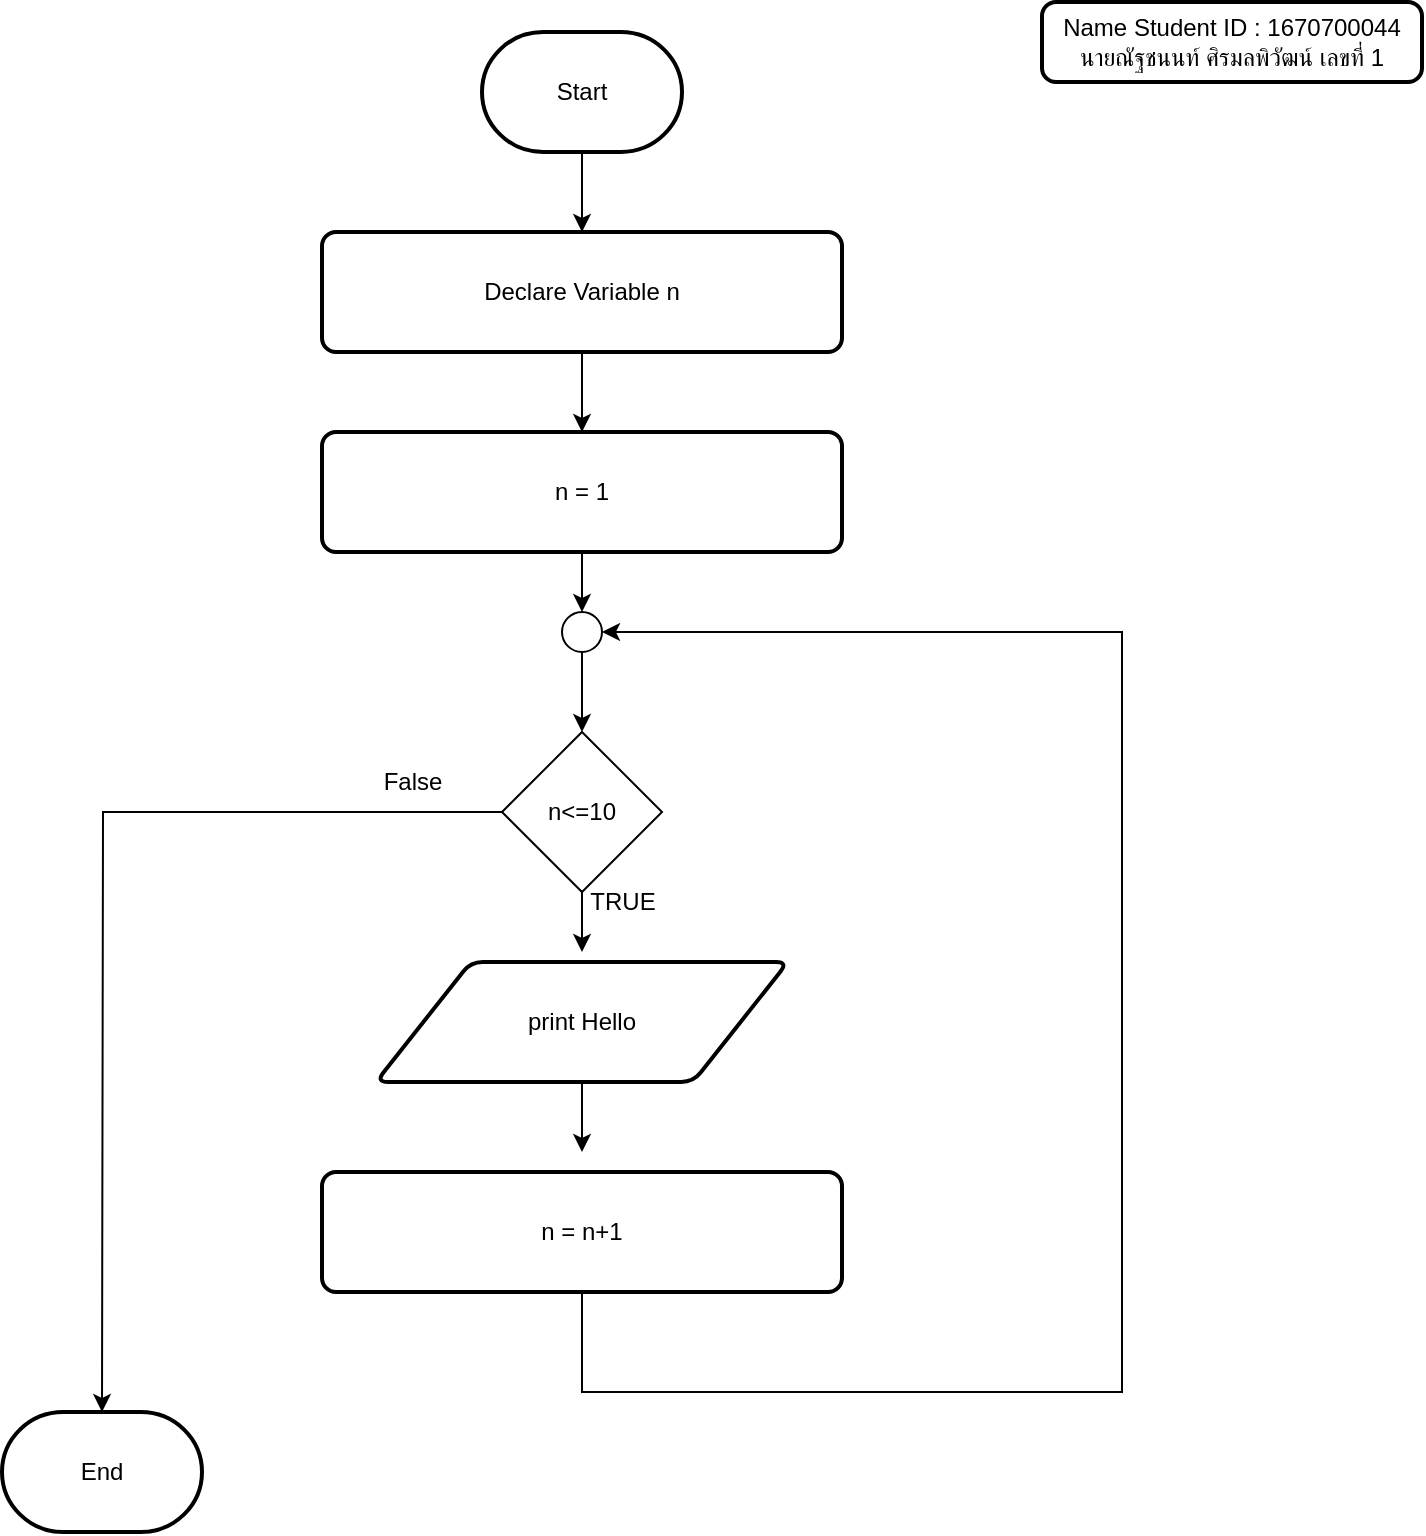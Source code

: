 <mxfile version="24.6.4" type="google" pages="5">
  <diagram id="C5RBs43oDa-KdzZeNtuy" name="Page-1">
    <mxGraphModel grid="1" page="1" gridSize="10" guides="1" tooltips="1" connect="1" arrows="1" fold="1" pageScale="1" pageWidth="827" pageHeight="1169" math="0" shadow="0">
      <root>
        <mxCell id="WIyWlLk6GJQsqaUBKTNV-0" />
        <mxCell id="WIyWlLk6GJQsqaUBKTNV-1" parent="WIyWlLk6GJQsqaUBKTNV-0" />
        <mxCell id="7JtiGhqDSroXcRVW-gMc-3" style="edgeStyle=orthogonalEdgeStyle;rounded=0;orthogonalLoop=1;jettySize=auto;html=1;" edge="1" parent="WIyWlLk6GJQsqaUBKTNV-1" source="7JtiGhqDSroXcRVW-gMc-0" target="7JtiGhqDSroXcRVW-gMc-2">
          <mxGeometry relative="1" as="geometry" />
        </mxCell>
        <mxCell id="7JtiGhqDSroXcRVW-gMc-0" value="Start" style="strokeWidth=2;html=1;shape=mxgraph.flowchart.terminator;whiteSpace=wrap;" vertex="1" parent="WIyWlLk6GJQsqaUBKTNV-1">
          <mxGeometry x="330" y="60" width="100" height="60" as="geometry" />
        </mxCell>
        <mxCell id="7JtiGhqDSroXcRVW-gMc-1" value="Name Student ID : 1670700044&lt;div&gt;นายณัฐชนนท์ ศิรมลพิวัฒน์ เลขที่ 1&lt;/div&gt;" style="rounded=1;whiteSpace=wrap;html=1;absoluteArcSize=1;arcSize=14;strokeWidth=2;" vertex="1" parent="WIyWlLk6GJQsqaUBKTNV-1">
          <mxGeometry x="610" y="45" width="190" height="40" as="geometry" />
        </mxCell>
        <mxCell id="7JtiGhqDSroXcRVW-gMc-4" style="edgeStyle=orthogonalEdgeStyle;rounded=0;orthogonalLoop=1;jettySize=auto;html=1;" edge="1" parent="WIyWlLk6GJQsqaUBKTNV-1" source="7JtiGhqDSroXcRVW-gMc-2">
          <mxGeometry relative="1" as="geometry">
            <mxPoint x="380" y="260" as="targetPoint" />
          </mxGeometry>
        </mxCell>
        <mxCell id="7JtiGhqDSroXcRVW-gMc-2" value="Declare Variable n" style="rounded=1;whiteSpace=wrap;html=1;absoluteArcSize=1;arcSize=14;strokeWidth=2;" vertex="1" parent="WIyWlLk6GJQsqaUBKTNV-1">
          <mxGeometry x="250" y="160" width="260" height="60" as="geometry" />
        </mxCell>
        <mxCell id="7JtiGhqDSroXcRVW-gMc-7" style="edgeStyle=orthogonalEdgeStyle;rounded=0;orthogonalLoop=1;jettySize=auto;html=1;" edge="1" parent="WIyWlLk6GJQsqaUBKTNV-1" source="7JtiGhqDSroXcRVW-gMc-5" target="7JtiGhqDSroXcRVW-gMc-6">
          <mxGeometry relative="1" as="geometry" />
        </mxCell>
        <mxCell id="7JtiGhqDSroXcRVW-gMc-5" value="n = 1" style="rounded=1;whiteSpace=wrap;html=1;absoluteArcSize=1;arcSize=14;strokeWidth=2;" vertex="1" parent="WIyWlLk6GJQsqaUBKTNV-1">
          <mxGeometry x="250" y="260" width="260" height="60" as="geometry" />
        </mxCell>
        <mxCell id="7JtiGhqDSroXcRVW-gMc-8" style="edgeStyle=orthogonalEdgeStyle;rounded=0;orthogonalLoop=1;jettySize=auto;html=1;" edge="1" parent="WIyWlLk6GJQsqaUBKTNV-1" source="7JtiGhqDSroXcRVW-gMc-6">
          <mxGeometry relative="1" as="geometry">
            <mxPoint x="380" y="410" as="targetPoint" />
          </mxGeometry>
        </mxCell>
        <mxCell id="7JtiGhqDSroXcRVW-gMc-6" value="" style="verticalLabelPosition=bottom;verticalAlign=top;html=1;shape=mxgraph.flowchart.on-page_reference;" vertex="1" parent="WIyWlLk6GJQsqaUBKTNV-1">
          <mxGeometry x="370" y="350" width="20" height="20" as="geometry" />
        </mxCell>
        <mxCell id="7JtiGhqDSroXcRVW-gMc-10" style="edgeStyle=orthogonalEdgeStyle;rounded=0;orthogonalLoop=1;jettySize=auto;html=1;" edge="1" parent="WIyWlLk6GJQsqaUBKTNV-1" source="7JtiGhqDSroXcRVW-gMc-9">
          <mxGeometry relative="1" as="geometry">
            <mxPoint x="380" y="520" as="targetPoint" />
          </mxGeometry>
        </mxCell>
        <mxCell id="7JtiGhqDSroXcRVW-gMc-15" style="edgeStyle=orthogonalEdgeStyle;rounded=0;orthogonalLoop=1;jettySize=auto;html=1;" edge="1" parent="WIyWlLk6GJQsqaUBKTNV-1" source="7JtiGhqDSroXcRVW-gMc-9">
          <mxGeometry relative="1" as="geometry">
            <mxPoint x="140" y="750" as="targetPoint" />
          </mxGeometry>
        </mxCell>
        <mxCell id="7JtiGhqDSroXcRVW-gMc-9" value="n&amp;lt;=10" style="rhombus;whiteSpace=wrap;html=1;" vertex="1" parent="WIyWlLk6GJQsqaUBKTNV-1">
          <mxGeometry x="340" y="410" width="80" height="80" as="geometry" />
        </mxCell>
        <mxCell id="7JtiGhqDSroXcRVW-gMc-12" style="edgeStyle=orthogonalEdgeStyle;rounded=0;orthogonalLoop=1;jettySize=auto;html=1;" edge="1" parent="WIyWlLk6GJQsqaUBKTNV-1" source="7JtiGhqDSroXcRVW-gMc-11">
          <mxGeometry relative="1" as="geometry">
            <mxPoint x="380" y="620" as="targetPoint" />
          </mxGeometry>
        </mxCell>
        <mxCell id="7JtiGhqDSroXcRVW-gMc-11" value="print Hello" style="shape=parallelogram;html=1;strokeWidth=2;perimeter=parallelogramPerimeter;whiteSpace=wrap;rounded=1;arcSize=12;size=0.23;" vertex="1" parent="WIyWlLk6GJQsqaUBKTNV-1">
          <mxGeometry x="277" y="525" width="206" height="60" as="geometry" />
        </mxCell>
        <mxCell id="7JtiGhqDSroXcRVW-gMc-13" value="n = n+1" style="rounded=1;whiteSpace=wrap;html=1;absoluteArcSize=1;arcSize=14;strokeWidth=2;" vertex="1" parent="WIyWlLk6GJQsqaUBKTNV-1">
          <mxGeometry x="250" y="630" width="260" height="60" as="geometry" />
        </mxCell>
        <mxCell id="7JtiGhqDSroXcRVW-gMc-14" style="edgeStyle=orthogonalEdgeStyle;rounded=0;orthogonalLoop=1;jettySize=auto;html=1;entryX=1;entryY=0.5;entryDx=0;entryDy=0;entryPerimeter=0;" edge="1" parent="WIyWlLk6GJQsqaUBKTNV-1" source="7JtiGhqDSroXcRVW-gMc-13" target="7JtiGhqDSroXcRVW-gMc-6">
          <mxGeometry relative="1" as="geometry">
            <Array as="points">
              <mxPoint x="380" y="740" />
              <mxPoint x="650" y="740" />
              <mxPoint x="650" y="360" />
            </Array>
          </mxGeometry>
        </mxCell>
        <mxCell id="7JtiGhqDSroXcRVW-gMc-16" value="End" style="strokeWidth=2;html=1;shape=mxgraph.flowchart.terminator;whiteSpace=wrap;" vertex="1" parent="WIyWlLk6GJQsqaUBKTNV-1">
          <mxGeometry x="90" y="750" width="100" height="60" as="geometry" />
        </mxCell>
        <mxCell id="7JtiGhqDSroXcRVW-gMc-17" value="TRUE" style="text;html=1;align=center;verticalAlign=middle;resizable=0;points=[];autosize=1;strokeColor=none;fillColor=none;" vertex="1" parent="WIyWlLk6GJQsqaUBKTNV-1">
          <mxGeometry x="370" y="480" width="60" height="30" as="geometry" />
        </mxCell>
        <mxCell id="7JtiGhqDSroXcRVW-gMc-18" value="False" style="text;html=1;align=center;verticalAlign=middle;resizable=0;points=[];autosize=1;strokeColor=none;fillColor=none;" vertex="1" parent="WIyWlLk6GJQsqaUBKTNV-1">
          <mxGeometry x="270" y="420" width="50" height="30" as="geometry" />
        </mxCell>
      </root>
    </mxGraphModel>
  </diagram>
  <diagram id="oNVk-5L6z8Eg7-NoFQZ5" name="หน้า-2">
    <mxGraphModel grid="1" page="1" gridSize="10" guides="1" tooltips="1" connect="1" arrows="1" fold="1" pageScale="1" pageWidth="827" pageHeight="1169" math="0" shadow="0">
      <root>
        <mxCell id="0" />
        <mxCell id="1" parent="0" />
        <mxCell id="7PhJDYHNd511hbajB8pq-1" style="edgeStyle=orthogonalEdgeStyle;rounded=0;orthogonalLoop=1;jettySize=auto;html=1;" edge="1" parent="1" source="7PhJDYHNd511hbajB8pq-2" target="7PhJDYHNd511hbajB8pq-5">
          <mxGeometry relative="1" as="geometry" />
        </mxCell>
        <mxCell id="7PhJDYHNd511hbajB8pq-2" value="Start" style="strokeWidth=2;html=1;shape=mxgraph.flowchart.terminator;whiteSpace=wrap;" vertex="1" parent="1">
          <mxGeometry x="330" y="60" width="100" height="60" as="geometry" />
        </mxCell>
        <mxCell id="7PhJDYHNd511hbajB8pq-3" value="Name Student ID : 1670700044&lt;div&gt;นายณัฐชนนท์ ศิรมลพิวัฒน์ เลขที่ 1&lt;/div&gt;" style="rounded=1;whiteSpace=wrap;html=1;absoluteArcSize=1;arcSize=14;strokeWidth=2;" vertex="1" parent="1">
          <mxGeometry x="610" y="45" width="190" height="40" as="geometry" />
        </mxCell>
        <mxCell id="7PhJDYHNd511hbajB8pq-4" style="edgeStyle=orthogonalEdgeStyle;rounded=0;orthogonalLoop=1;jettySize=auto;html=1;" edge="1" parent="1" source="7PhJDYHNd511hbajB8pq-5">
          <mxGeometry relative="1" as="geometry">
            <mxPoint x="380" y="260" as="targetPoint" />
          </mxGeometry>
        </mxCell>
        <mxCell id="7PhJDYHNd511hbajB8pq-5" value="Declare Variable&amp;nbsp;&lt;div&gt;n, num ,sum&lt;/div&gt;" style="rounded=1;whiteSpace=wrap;html=1;absoluteArcSize=1;arcSize=14;strokeWidth=2;" vertex="1" parent="1">
          <mxGeometry x="250" y="160" width="260" height="60" as="geometry" />
        </mxCell>
        <mxCell id="7PhJDYHNd511hbajB8pq-6" style="edgeStyle=orthogonalEdgeStyle;rounded=0;orthogonalLoop=1;jettySize=auto;html=1;" edge="1" parent="1" source="7PhJDYHNd511hbajB8pq-7" target="7PhJDYHNd511hbajB8pq-9">
          <mxGeometry relative="1" as="geometry" />
        </mxCell>
        <mxCell id="7PhJDYHNd511hbajB8pq-7" value="n = 1&lt;div&gt;sum = 0&lt;/div&gt;" style="rounded=1;whiteSpace=wrap;html=1;absoluteArcSize=1;arcSize=14;strokeWidth=2;" vertex="1" parent="1">
          <mxGeometry x="250" y="260" width="260" height="60" as="geometry" />
        </mxCell>
        <mxCell id="7PhJDYHNd511hbajB8pq-8" style="edgeStyle=orthogonalEdgeStyle;rounded=0;orthogonalLoop=1;jettySize=auto;html=1;" edge="1" parent="1" source="7PhJDYHNd511hbajB8pq-9">
          <mxGeometry relative="1" as="geometry">
            <mxPoint x="380" y="410" as="targetPoint" />
          </mxGeometry>
        </mxCell>
        <mxCell id="7PhJDYHNd511hbajB8pq-9" value="" style="verticalLabelPosition=bottom;verticalAlign=top;html=1;shape=mxgraph.flowchart.on-page_reference;" vertex="1" parent="1">
          <mxGeometry x="370" y="350" width="20" height="20" as="geometry" />
        </mxCell>
        <mxCell id="7PhJDYHNd511hbajB8pq-10" style="edgeStyle=orthogonalEdgeStyle;rounded=0;orthogonalLoop=1;jettySize=auto;html=1;" edge="1" parent="1" source="7PhJDYHNd511hbajB8pq-12">
          <mxGeometry relative="1" as="geometry">
            <mxPoint x="380" y="520" as="targetPoint" />
          </mxGeometry>
        </mxCell>
        <mxCell id="7PhJDYHNd511hbajB8pq-11" style="edgeStyle=orthogonalEdgeStyle;rounded=0;orthogonalLoop=1;jettySize=auto;html=1;" edge="1" parent="1" source="7PhJDYHNd511hbajB8pq-12">
          <mxGeometry relative="1" as="geometry">
            <mxPoint x="140" y="570" as="targetPoint" />
            <Array as="points">
              <mxPoint x="140" y="450" />
            </Array>
          </mxGeometry>
        </mxCell>
        <mxCell id="7PhJDYHNd511hbajB8pq-12" value="n&amp;lt;=10" style="rhombus;whiteSpace=wrap;html=1;" vertex="1" parent="1">
          <mxGeometry x="340" y="410" width="80" height="80" as="geometry" />
        </mxCell>
        <mxCell id="7PhJDYHNd511hbajB8pq-13" style="edgeStyle=orthogonalEdgeStyle;rounded=0;orthogonalLoop=1;jettySize=auto;html=1;" edge="1" parent="1" source="7PhJDYHNd511hbajB8pq-14">
          <mxGeometry relative="1" as="geometry">
            <mxPoint x="380" y="620" as="targetPoint" />
          </mxGeometry>
        </mxCell>
        <mxCell id="7PhJDYHNd511hbajB8pq-14" value="input num" style="shape=parallelogram;html=1;strokeWidth=2;perimeter=parallelogramPerimeter;whiteSpace=wrap;rounded=1;arcSize=12;size=0.23;" vertex="1" parent="1">
          <mxGeometry x="277" y="525" width="206" height="60" as="geometry" />
        </mxCell>
        <mxCell id="7PhJDYHNd511hbajB8pq-15" value="&lt;div&gt;Compute&amp;nbsp;&lt;/div&gt;&lt;div&gt;sum = sum + num&lt;/div&gt;n = n+1" style="rounded=1;whiteSpace=wrap;html=1;absoluteArcSize=1;arcSize=14;strokeWidth=2;" vertex="1" parent="1">
          <mxGeometry x="250" y="630" width="260" height="60" as="geometry" />
        </mxCell>
        <mxCell id="7PhJDYHNd511hbajB8pq-16" style="edgeStyle=orthogonalEdgeStyle;rounded=0;orthogonalLoop=1;jettySize=auto;html=1;entryX=1;entryY=0.5;entryDx=0;entryDy=0;entryPerimeter=0;" edge="1" parent="1" source="7PhJDYHNd511hbajB8pq-15" target="7PhJDYHNd511hbajB8pq-9">
          <mxGeometry relative="1" as="geometry">
            <Array as="points">
              <mxPoint x="380" y="740" />
              <mxPoint x="650" y="740" />
              <mxPoint x="650" y="360" />
            </Array>
          </mxGeometry>
        </mxCell>
        <mxCell id="7PhJDYHNd511hbajB8pq-18" value="TRUE" style="text;html=1;align=center;verticalAlign=middle;resizable=0;points=[];autosize=1;strokeColor=none;fillColor=none;" vertex="1" parent="1">
          <mxGeometry x="370" y="490" width="60" height="30" as="geometry" />
        </mxCell>
        <mxCell id="7PhJDYHNd511hbajB8pq-19" value="False" style="text;html=1;align=center;verticalAlign=middle;resizable=0;points=[];autosize=1;strokeColor=none;fillColor=none;" vertex="1" parent="1">
          <mxGeometry x="270" y="420" width="50" height="30" as="geometry" />
        </mxCell>
        <mxCell id="7PhJDYHNd511hbajB8pq-22" style="edgeStyle=orthogonalEdgeStyle;rounded=0;orthogonalLoop=1;jettySize=auto;html=1;" edge="1" parent="1" source="7PhJDYHNd511hbajB8pq-21">
          <mxGeometry relative="1" as="geometry">
            <mxPoint x="143" y="720" as="targetPoint" />
          </mxGeometry>
        </mxCell>
        <mxCell id="7PhJDYHNd511hbajB8pq-21" value="The Summation is sum" style="shape=parallelogram;html=1;strokeWidth=2;perimeter=parallelogramPerimeter;whiteSpace=wrap;rounded=1;arcSize=12;size=0.23;" vertex="1" parent="1">
          <mxGeometry x="40" y="570" width="206" height="60" as="geometry" />
        </mxCell>
        <mxCell id="7PhJDYHNd511hbajB8pq-23" value="End" style="strokeWidth=2;html=1;shape=mxgraph.flowchart.terminator;whiteSpace=wrap;" vertex="1" parent="1">
          <mxGeometry x="90" y="720" width="100" height="60" as="geometry" />
        </mxCell>
      </root>
    </mxGraphModel>
  </diagram>
  <diagram id="sse91dC2NOjPHFGhXciL" name="หน้า-3">
    <mxGraphModel grid="1" page="1" gridSize="10" guides="1" tooltips="1" connect="1" arrows="1" fold="1" pageScale="1" pageWidth="827" pageHeight="1169" math="0" shadow="0">
      <root>
        <mxCell id="0" />
        <mxCell id="1" parent="0" />
        <mxCell id="ZnfhVC791EI2N_kMRJDf-1" style="edgeStyle=orthogonalEdgeStyle;rounded=0;orthogonalLoop=1;jettySize=auto;html=1;" edge="1" parent="1" source="ZnfhVC791EI2N_kMRJDf-2" target="ZnfhVC791EI2N_kMRJDf-5">
          <mxGeometry relative="1" as="geometry" />
        </mxCell>
        <mxCell id="ZnfhVC791EI2N_kMRJDf-2" value="Start" style="strokeWidth=2;html=1;shape=mxgraph.flowchart.terminator;whiteSpace=wrap;" vertex="1" parent="1">
          <mxGeometry x="330" y="60" width="100" height="60" as="geometry" />
        </mxCell>
        <mxCell id="ZnfhVC791EI2N_kMRJDf-3" value="Name Student ID : 1670700044&lt;div&gt;นายณัฐชนนท์ ศิรมลพิวัฒน์ เลขที่ 1&lt;/div&gt;" style="rounded=1;whiteSpace=wrap;html=1;absoluteArcSize=1;arcSize=14;strokeWidth=2;" vertex="1" parent="1">
          <mxGeometry x="610" y="45" width="190" height="40" as="geometry" />
        </mxCell>
        <mxCell id="ZnfhVC791EI2N_kMRJDf-4" style="edgeStyle=orthogonalEdgeStyle;rounded=0;orthogonalLoop=1;jettySize=auto;html=1;" edge="1" parent="1" source="ZnfhVC791EI2N_kMRJDf-5">
          <mxGeometry relative="1" as="geometry">
            <mxPoint x="380" y="260" as="targetPoint" />
          </mxGeometry>
        </mxCell>
        <mxCell id="ZnfhVC791EI2N_kMRJDf-5" value="Declare Variable&amp;nbsp;&lt;div&gt;n, num ,sum, Avg&lt;/div&gt;" style="rounded=1;whiteSpace=wrap;html=1;absoluteArcSize=1;arcSize=14;strokeWidth=2;" vertex="1" parent="1">
          <mxGeometry x="250" y="160" width="260" height="60" as="geometry" />
        </mxCell>
        <mxCell id="ZnfhVC791EI2N_kMRJDf-6" style="edgeStyle=orthogonalEdgeStyle;rounded=0;orthogonalLoop=1;jettySize=auto;html=1;" edge="1" parent="1" source="ZnfhVC791EI2N_kMRJDf-7" target="ZnfhVC791EI2N_kMRJDf-9">
          <mxGeometry relative="1" as="geometry" />
        </mxCell>
        <mxCell id="ZnfhVC791EI2N_kMRJDf-7" value="n = 1&lt;div&gt;sum = 0&lt;/div&gt;" style="rounded=1;whiteSpace=wrap;html=1;absoluteArcSize=1;arcSize=14;strokeWidth=2;" vertex="1" parent="1">
          <mxGeometry x="250" y="260" width="260" height="60" as="geometry" />
        </mxCell>
        <mxCell id="ZnfhVC791EI2N_kMRJDf-8" style="edgeStyle=orthogonalEdgeStyle;rounded=0;orthogonalLoop=1;jettySize=auto;html=1;" edge="1" parent="1" source="ZnfhVC791EI2N_kMRJDf-9">
          <mxGeometry relative="1" as="geometry">
            <mxPoint x="380" y="410" as="targetPoint" />
          </mxGeometry>
        </mxCell>
        <mxCell id="ZnfhVC791EI2N_kMRJDf-9" value="" style="verticalLabelPosition=bottom;verticalAlign=top;html=1;shape=mxgraph.flowchart.on-page_reference;" vertex="1" parent="1">
          <mxGeometry x="370" y="350" width="20" height="20" as="geometry" />
        </mxCell>
        <mxCell id="ZnfhVC791EI2N_kMRJDf-10" style="edgeStyle=orthogonalEdgeStyle;rounded=0;orthogonalLoop=1;jettySize=auto;html=1;" edge="1" parent="1" source="ZnfhVC791EI2N_kMRJDf-12">
          <mxGeometry relative="1" as="geometry">
            <mxPoint x="380" y="520" as="targetPoint" />
          </mxGeometry>
        </mxCell>
        <mxCell id="ZnfhVC791EI2N_kMRJDf-12" value="n&amp;lt;=10" style="rhombus;whiteSpace=wrap;html=1;" vertex="1" parent="1">
          <mxGeometry x="340" y="410" width="80" height="80" as="geometry" />
        </mxCell>
        <mxCell id="ZnfhVC791EI2N_kMRJDf-13" style="edgeStyle=orthogonalEdgeStyle;rounded=0;orthogonalLoop=1;jettySize=auto;html=1;" edge="1" parent="1" source="ZnfhVC791EI2N_kMRJDf-14">
          <mxGeometry relative="1" as="geometry">
            <mxPoint x="380" y="620" as="targetPoint" />
          </mxGeometry>
        </mxCell>
        <mxCell id="ZnfhVC791EI2N_kMRJDf-14" value="input num" style="shape=parallelogram;html=1;strokeWidth=2;perimeter=parallelogramPerimeter;whiteSpace=wrap;rounded=1;arcSize=12;size=0.23;" vertex="1" parent="1">
          <mxGeometry x="277" y="525" width="206" height="60" as="geometry" />
        </mxCell>
        <mxCell id="ZnfhVC791EI2N_kMRJDf-15" value="&lt;div&gt;Compute&amp;nbsp;&lt;/div&gt;&lt;div&gt;sum = sum + num&lt;/div&gt;n = n+1" style="rounded=1;whiteSpace=wrap;html=1;absoluteArcSize=1;arcSize=14;strokeWidth=2;" vertex="1" parent="1">
          <mxGeometry x="250" y="630" width="260" height="60" as="geometry" />
        </mxCell>
        <mxCell id="ZnfhVC791EI2N_kMRJDf-16" style="edgeStyle=orthogonalEdgeStyle;rounded=0;orthogonalLoop=1;jettySize=auto;html=1;entryX=1;entryY=0.5;entryDx=0;entryDy=0;entryPerimeter=0;" edge="1" parent="1" source="ZnfhVC791EI2N_kMRJDf-15" target="ZnfhVC791EI2N_kMRJDf-9">
          <mxGeometry relative="1" as="geometry">
            <Array as="points">
              <mxPoint x="380" y="740" />
              <mxPoint x="650" y="740" />
              <mxPoint x="650" y="360" />
            </Array>
          </mxGeometry>
        </mxCell>
        <mxCell id="ZnfhVC791EI2N_kMRJDf-17" value="TRUE" style="text;html=1;align=center;verticalAlign=middle;resizable=0;points=[];autosize=1;strokeColor=none;fillColor=none;" vertex="1" parent="1">
          <mxGeometry x="370" y="490" width="60" height="30" as="geometry" />
        </mxCell>
        <mxCell id="ZnfhVC791EI2N_kMRJDf-18" value="False" style="text;html=1;align=center;verticalAlign=middle;resizable=0;points=[];autosize=1;strokeColor=none;fillColor=none;" vertex="1" parent="1">
          <mxGeometry x="270" y="420" width="50" height="30" as="geometry" />
        </mxCell>
        <mxCell id="ZnfhVC791EI2N_kMRJDf-28" style="edgeStyle=orthogonalEdgeStyle;rounded=0;orthogonalLoop=1;jettySize=auto;html=1;" edge="1" parent="1" source="ZnfhVC791EI2N_kMRJDf-20" target="ZnfhVC791EI2N_kMRJDf-21">
          <mxGeometry relative="1" as="geometry" />
        </mxCell>
        <mxCell id="ZnfhVC791EI2N_kMRJDf-20" value="The Average is Avg" style="shape=parallelogram;html=1;strokeWidth=2;perimeter=parallelogramPerimeter;whiteSpace=wrap;rounded=1;arcSize=12;size=0.23;" vertex="1" parent="1">
          <mxGeometry x="44" y="590" width="206" height="60" as="geometry" />
        </mxCell>
        <mxCell id="ZnfhVC791EI2N_kMRJDf-21" value="End" style="strokeWidth=2;html=1;shape=mxgraph.flowchart.terminator;whiteSpace=wrap;" vertex="1" parent="1">
          <mxGeometry x="97" y="730" width="100" height="60" as="geometry" />
        </mxCell>
        <mxCell id="ZnfhVC791EI2N_kMRJDf-29" style="edgeStyle=orthogonalEdgeStyle;rounded=0;orthogonalLoop=1;jettySize=auto;html=1;entryX=0.5;entryY=0;entryDx=0;entryDy=0;" edge="1" parent="1" source="ZnfhVC791EI2N_kMRJDf-25" target="ZnfhVC791EI2N_kMRJDf-20">
          <mxGeometry relative="1" as="geometry" />
        </mxCell>
        <mxCell id="ZnfhVC791EI2N_kMRJDf-25" value="Avg = sum/10" style="rounded=1;whiteSpace=wrap;html=1;absoluteArcSize=1;arcSize=14;strokeWidth=2;" vertex="1" parent="1">
          <mxGeometry x="70.5" y="490" width="153" height="50" as="geometry" />
        </mxCell>
        <mxCell id="ZnfhVC791EI2N_kMRJDf-26" style="edgeStyle=orthogonalEdgeStyle;rounded=0;orthogonalLoop=1;jettySize=auto;html=1;entryX=0.468;entryY=-0.016;entryDx=0;entryDy=0;entryPerimeter=0;" edge="1" parent="1" source="ZnfhVC791EI2N_kMRJDf-12" target="ZnfhVC791EI2N_kMRJDf-25">
          <mxGeometry relative="1" as="geometry" />
        </mxCell>
      </root>
    </mxGraphModel>
  </diagram>
  <diagram id="dw-BCPSq3of1hLRf_EoI" name="หน้า-4">
    <mxGraphModel grid="1" page="1" gridSize="10" guides="1" tooltips="1" connect="1" arrows="1" fold="1" pageScale="1" pageWidth="827" pageHeight="1169" math="0" shadow="0">
      <root>
        <mxCell id="0" />
        <mxCell id="1" parent="0" />
        <mxCell id="Byja4bQaT4H-TcwFk1F--1" style="edgeStyle=orthogonalEdgeStyle;rounded=0;orthogonalLoop=1;jettySize=auto;html=1;" edge="1" parent="1" source="Byja4bQaT4H-TcwFk1F--2" target="Byja4bQaT4H-TcwFk1F--5">
          <mxGeometry relative="1" as="geometry" />
        </mxCell>
        <mxCell id="Byja4bQaT4H-TcwFk1F--2" value="Start" style="strokeWidth=2;html=1;shape=mxgraph.flowchart.terminator;whiteSpace=wrap;" vertex="1" parent="1">
          <mxGeometry x="330" y="60" width="100" height="60" as="geometry" />
        </mxCell>
        <mxCell id="Byja4bQaT4H-TcwFk1F--3" value="Name Student ID : 1670700044&lt;div&gt;นายณัฐชนนท์ ศิรมลพิวัฒน์ เลขที่ 1&lt;/div&gt;" style="rounded=1;whiteSpace=wrap;html=1;absoluteArcSize=1;arcSize=14;strokeWidth=2;" vertex="1" parent="1">
          <mxGeometry x="610" y="45" width="190" height="40" as="geometry" />
        </mxCell>
        <mxCell id="Byja4bQaT4H-TcwFk1F--4" style="edgeStyle=orthogonalEdgeStyle;rounded=0;orthogonalLoop=1;jettySize=auto;html=1;" edge="1" parent="1" source="Byja4bQaT4H-TcwFk1F--5">
          <mxGeometry relative="1" as="geometry">
            <mxPoint x="380" y="260" as="targetPoint" />
          </mxGeometry>
        </mxCell>
        <mxCell id="Byja4bQaT4H-TcwFk1F--5" value="Declare Variable&amp;nbsp;&lt;div&gt;&amp;nbsp;num ,sum&lt;/div&gt;" style="rounded=1;whiteSpace=wrap;html=1;absoluteArcSize=1;arcSize=14;strokeWidth=2;" vertex="1" parent="1">
          <mxGeometry x="250" y="160" width="260" height="60" as="geometry" />
        </mxCell>
        <mxCell id="Byja4bQaT4H-TcwFk1F--7" value="&lt;div&gt;sum = 0&lt;/div&gt;" style="rounded=1;whiteSpace=wrap;html=1;absoluteArcSize=1;arcSize=14;strokeWidth=2;" vertex="1" parent="1">
          <mxGeometry x="250" y="260" width="260" height="60" as="geometry" />
        </mxCell>
        <mxCell id="Byja4bQaT4H-TcwFk1F--19" style="edgeStyle=orthogonalEdgeStyle;rounded=0;orthogonalLoop=1;jettySize=auto;html=1;" edge="1" parent="1" source="Byja4bQaT4H-TcwFk1F--8">
          <mxGeometry relative="1" as="geometry">
            <mxPoint x="170" y="620" as="targetPoint" />
          </mxGeometry>
        </mxCell>
        <mxCell id="Byja4bQaT4H-TcwFk1F--21" style="edgeStyle=orthogonalEdgeStyle;rounded=0;orthogonalLoop=1;jettySize=auto;html=1;" edge="1" parent="1" source="Byja4bQaT4H-TcwFk1F--8">
          <mxGeometry relative="1" as="geometry">
            <mxPoint x="380.0" y="640" as="targetPoint" />
          </mxGeometry>
        </mxCell>
        <mxCell id="Byja4bQaT4H-TcwFk1F--8" value="&lt;div&gt;&lt;span style=&quot;background-color: initial;&quot;&gt;Check&lt;/span&gt;&lt;/div&gt;&lt;span style=&quot;background-color: initial;&quot;&gt;num&amp;gt;0&lt;/span&gt;" style="rhombus;whiteSpace=wrap;html=1;" vertex="1" parent="1">
          <mxGeometry x="340" y="510" width="80" height="80" as="geometry" />
        </mxCell>
        <mxCell id="Byja4bQaT4H-TcwFk1F--9" style="edgeStyle=orthogonalEdgeStyle;rounded=0;orthogonalLoop=1;jettySize=auto;html=1;" edge="1" parent="1" source="Byja4bQaT4H-TcwFk1F--10" target="Byja4bQaT4H-TcwFk1F--8">
          <mxGeometry relative="1" as="geometry" />
        </mxCell>
        <mxCell id="Byja4bQaT4H-TcwFk1F--10" value="input num" style="shape=parallelogram;html=1;strokeWidth=2;perimeter=parallelogramPerimeter;whiteSpace=wrap;rounded=1;arcSize=12;size=0.23;" vertex="1" parent="1">
          <mxGeometry x="277" y="420" width="206" height="60" as="geometry" />
        </mxCell>
        <mxCell id="Byja4bQaT4H-TcwFk1F--11" value="&lt;div&gt;Compute&amp;nbsp;&lt;/div&gt;&lt;div&gt;sum = sum + num&lt;/div&gt;" style="rounded=1;whiteSpace=wrap;html=1;absoluteArcSize=1;arcSize=14;strokeWidth=2;" vertex="1" parent="1">
          <mxGeometry x="245" y="770" width="260" height="60" as="geometry" />
        </mxCell>
        <mxCell id="Byja4bQaT4H-TcwFk1F--14" value="End" style="strokeWidth=2;html=1;shape=mxgraph.flowchart.terminator;whiteSpace=wrap;" vertex="1" parent="1">
          <mxGeometry x="124" y="730" width="100" height="60" as="geometry" />
        </mxCell>
        <mxCell id="Byja4bQaT4H-TcwFk1F--18" value="True" style="text;html=1;align=center;verticalAlign=middle;resizable=0;points=[];autosize=1;strokeColor=none;fillColor=none;" vertex="1" parent="1">
          <mxGeometry x="380" y="600" width="50" height="30" as="geometry" />
        </mxCell>
        <mxCell id="Byja4bQaT4H-TcwFk1F--20" value="False" style="text;html=1;align=center;verticalAlign=middle;resizable=0;points=[];autosize=1;strokeColor=none;fillColor=none;" vertex="1" parent="1">
          <mxGeometry x="245" y="518" width="50" height="30" as="geometry" />
        </mxCell>
        <mxCell id="Byja4bQaT4H-TcwFk1F--22" value="Print Num" style="shape=parallelogram;html=1;strokeWidth=2;perimeter=parallelogramPerimeter;whiteSpace=wrap;rounded=1;arcSize=12;size=0.23;" vertex="1" parent="1">
          <mxGeometry x="277" y="640" width="206" height="60" as="geometry" />
        </mxCell>
        <mxCell id="Byja4bQaT4H-TcwFk1F--23" style="edgeStyle=orthogonalEdgeStyle;rounded=0;orthogonalLoop=1;jettySize=auto;html=1;entryX=0.519;entryY=0;entryDx=0;entryDy=0;entryPerimeter=0;" edge="1" parent="1" source="Byja4bQaT4H-TcwFk1F--22" target="Byja4bQaT4H-TcwFk1F--11">
          <mxGeometry relative="1" as="geometry" />
        </mxCell>
        <mxCell id="Byja4bQaT4H-TcwFk1F--26" style="edgeStyle=orthogonalEdgeStyle;rounded=0;orthogonalLoop=1;jettySize=auto;html=1;" edge="1" parent="1" source="Byja4bQaT4H-TcwFk1F--25" target="Byja4bQaT4H-TcwFk1F--14">
          <mxGeometry relative="1" as="geometry" />
        </mxCell>
        <mxCell id="Byja4bQaT4H-TcwFk1F--25" value="Print Sum" style="shape=parallelogram;html=1;strokeWidth=2;perimeter=parallelogramPerimeter;whiteSpace=wrap;rounded=1;arcSize=12;size=0.23;" vertex="1" parent="1">
          <mxGeometry x="71" y="620" width="206" height="60" as="geometry" />
        </mxCell>
        <mxCell id="HGs-DqlkptNn_wewwz_j-3" style="edgeStyle=orthogonalEdgeStyle;rounded=0;orthogonalLoop=1;jettySize=auto;html=1;entryX=0.5;entryY=0;entryDx=0;entryDy=0;" edge="1" parent="1" source="HGs-DqlkptNn_wewwz_j-1" target="Byja4bQaT4H-TcwFk1F--10">
          <mxGeometry relative="1" as="geometry" />
        </mxCell>
        <mxCell id="HGs-DqlkptNn_wewwz_j-1" value="" style="verticalLabelPosition=bottom;verticalAlign=top;html=1;shape=mxgraph.flowchart.on-page_reference;" vertex="1" parent="1">
          <mxGeometry x="365" y="350" width="30" height="30" as="geometry" />
        </mxCell>
        <mxCell id="HGs-DqlkptNn_wewwz_j-2" style="edgeStyle=orthogonalEdgeStyle;rounded=0;orthogonalLoop=1;jettySize=auto;html=1;entryX=0.5;entryY=0;entryDx=0;entryDy=0;entryPerimeter=0;" edge="1" parent="1" source="Byja4bQaT4H-TcwFk1F--7" target="HGs-DqlkptNn_wewwz_j-1">
          <mxGeometry relative="1" as="geometry" />
        </mxCell>
        <mxCell id="HGs-DqlkptNn_wewwz_j-4" style="edgeStyle=orthogonalEdgeStyle;rounded=0;orthogonalLoop=1;jettySize=auto;html=1;entryX=1;entryY=0.5;entryDx=0;entryDy=0;entryPerimeter=0;" edge="1" parent="1" source="Byja4bQaT4H-TcwFk1F--11" target="HGs-DqlkptNn_wewwz_j-1">
          <mxGeometry relative="1" as="geometry">
            <Array as="points">
              <mxPoint x="375" y="900" />
              <mxPoint x="620" y="900" />
              <mxPoint x="620" y="365" />
            </Array>
          </mxGeometry>
        </mxCell>
      </root>
    </mxGraphModel>
  </diagram>
  <diagram id="SyYVbZ3t9EDfi55buLNb" name="หน้า-5">
    <mxGraphModel grid="1" page="1" gridSize="10" guides="1" tooltips="1" connect="1" arrows="1" fold="1" pageScale="1" pageWidth="827" pageHeight="1169" math="0" shadow="0">
      <root>
        <mxCell id="0" />
        <mxCell id="1" parent="0" />
        <mxCell id="d7mixI5GhbPMej4ILsji-24" value="Home Work" style="whiteSpace=wrap;html=1;" vertex="1" parent="1">
          <mxGeometry x="90" y="20" width="120" height="60" as="geometry" />
        </mxCell>
        <mxCell id="nuJCHVAYyjquN4hnP6bC-1" style="edgeStyle=orthogonalEdgeStyle;rounded=0;orthogonalLoop=1;jettySize=auto;html=1;" edge="1" parent="1" source="nuJCHVAYyjquN4hnP6bC-2" target="nuJCHVAYyjquN4hnP6bC-5">
          <mxGeometry relative="1" as="geometry" />
        </mxCell>
        <mxCell id="nuJCHVAYyjquN4hnP6bC-2" value="Start" style="strokeWidth=2;html=1;shape=mxgraph.flowchart.terminator;whiteSpace=wrap;" vertex="1" parent="1">
          <mxGeometry x="400" y="60" width="100" height="60" as="geometry" />
        </mxCell>
        <mxCell id="nuJCHVAYyjquN4hnP6bC-3" value="Name Student ID : 1670700044&lt;div&gt;นายณัฐชนนท์ ศิรมลพิวัฒน์ เลขที่ 1&lt;/div&gt;" style="rounded=1;whiteSpace=wrap;html=1;absoluteArcSize=1;arcSize=14;strokeWidth=2;" vertex="1" parent="1">
          <mxGeometry x="610" y="45" width="190" height="40" as="geometry" />
        </mxCell>
        <mxCell id="nuJCHVAYyjquN4hnP6bC-4" style="edgeStyle=orthogonalEdgeStyle;rounded=0;orthogonalLoop=1;jettySize=auto;html=1;" edge="1" parent="1" source="nuJCHVAYyjquN4hnP6bC-5">
          <mxGeometry relative="1" as="geometry">
            <mxPoint x="450" y="260" as="targetPoint" />
          </mxGeometry>
        </mxCell>
        <mxCell id="nuJCHVAYyjquN4hnP6bC-5" value="Declare Variable&amp;nbsp;&lt;div&gt;i , num , sum&amp;nbsp;&lt;/div&gt;" style="rounded=1;whiteSpace=wrap;html=1;absoluteArcSize=1;arcSize=14;strokeWidth=2;" vertex="1" parent="1">
          <mxGeometry x="320" y="160" width="260" height="60" as="geometry" />
        </mxCell>
        <mxCell id="nuJCHVAYyjquN4hnP6bC-6" style="edgeStyle=orthogonalEdgeStyle;rounded=0;orthogonalLoop=1;jettySize=auto;html=1;" edge="1" parent="1" source="nuJCHVAYyjquN4hnP6bC-7">
          <mxGeometry relative="1" as="geometry">
            <mxPoint x="450" y="350" as="targetPoint" />
          </mxGeometry>
        </mxCell>
        <mxCell id="nuJCHVAYyjquN4hnP6bC-7" value="i = 1&lt;div&gt;num = 0&lt;/div&gt;" style="rounded=1;whiteSpace=wrap;html=1;absoluteArcSize=1;arcSize=14;strokeWidth=2;" vertex="1" parent="1">
          <mxGeometry x="320" y="260" width="260" height="60" as="geometry" />
        </mxCell>
        <mxCell id="nuJCHVAYyjquN4hnP6bC-26" style="edgeStyle=orthogonalEdgeStyle;rounded=0;orthogonalLoop=1;jettySize=auto;html=1;entryX=0.5;entryY=0;entryDx=0;entryDy=0;" edge="1" parent="1" source="nuJCHVAYyjquN4hnP6bC-11" target="nuJCHVAYyjquN4hnP6bC-14">
          <mxGeometry relative="1" as="geometry" />
        </mxCell>
        <mxCell id="y_T7RTFTfP0OPUcNn5QQ-1" style="edgeStyle=orthogonalEdgeStyle;rounded=0;orthogonalLoop=1;jettySize=auto;html=1;" edge="1" parent="1" source="nuJCHVAYyjquN4hnP6bC-11" target="nuJCHVAYyjquN4hnP6bC-20">
          <mxGeometry relative="1" as="geometry" />
        </mxCell>
        <mxCell id="nuJCHVAYyjquN4hnP6bC-11" value="i&amp;lt;=10" style="rhombus;whiteSpace=wrap;html=1;" vertex="1" parent="1">
          <mxGeometry x="410" y="560" width="80" height="80" as="geometry" />
        </mxCell>
        <mxCell id="nuJCHVAYyjquN4hnP6bC-13" value="input num&lt;div&gt;&quot;Please Enter Number &quot;&lt;/div&gt;" style="shape=parallelogram;html=1;strokeWidth=2;perimeter=parallelogramPerimeter;whiteSpace=wrap;rounded=1;arcSize=12;size=0.23;" vertex="1" parent="1">
          <mxGeometry x="347" y="350" width="206" height="60" as="geometry" />
        </mxCell>
        <mxCell id="nuJCHVAYyjquN4hnP6bC-27" style="edgeStyle=orthogonalEdgeStyle;rounded=0;orthogonalLoop=1;jettySize=auto;html=1;entryX=0.5;entryY=0;entryDx=0;entryDy=0;" edge="1" parent="1" source="nuJCHVAYyjquN4hnP6bC-14" target="nuJCHVAYyjquN4hnP6bC-28">
          <mxGeometry relative="1" as="geometry">
            <mxPoint x="450" y="770" as="targetPoint" />
          </mxGeometry>
        </mxCell>
        <mxCell id="nuJCHVAYyjquN4hnP6bC-14" value="&lt;div&gt;Compute&amp;nbsp;&lt;/div&gt;&lt;div&gt;sum = num * i&lt;/div&gt;i = i+1" style="rounded=1;whiteSpace=wrap;html=1;absoluteArcSize=1;arcSize=14;strokeWidth=2;" vertex="1" parent="1">
          <mxGeometry x="320" y="680" width="260" height="60" as="geometry" />
        </mxCell>
        <mxCell id="nuJCHVAYyjquN4hnP6bC-20" value="End" style="strokeWidth=2;html=1;shape=mxgraph.flowchart.terminator;whiteSpace=wrap;" vertex="1" parent="1">
          <mxGeometry x="167" y="860" width="100" height="60" as="geometry" />
        </mxCell>
        <mxCell id="nuJCHVAYyjquN4hnP6bC-28" value="print&amp;nbsp;&lt;div&gt;num * i = sum&lt;/div&gt;" style="shape=parallelogram;html=1;strokeWidth=2;perimeter=parallelogramPerimeter;whiteSpace=wrap;rounded=1;arcSize=12;size=0.23;" vertex="1" parent="1">
          <mxGeometry x="347" y="830" width="206" height="70" as="geometry" />
        </mxCell>
        <mxCell id="nuJCHVAYyjquN4hnP6bC-35" style="edgeStyle=orthogonalEdgeStyle;rounded=0;orthogonalLoop=1;jettySize=auto;html=1;" edge="1" parent="1" source="nuJCHVAYyjquN4hnP6bC-33" target="nuJCHVAYyjquN4hnP6bC-11">
          <mxGeometry relative="1" as="geometry" />
        </mxCell>
        <mxCell id="nuJCHVAYyjquN4hnP6bC-33" value="" style="strokeWidth=2;html=1;shape=mxgraph.flowchart.start_2;whiteSpace=wrap;" vertex="1" parent="1">
          <mxGeometry x="435" y="460" width="30" height="30" as="geometry" />
        </mxCell>
        <mxCell id="nuJCHVAYyjquN4hnP6bC-34" style="edgeStyle=orthogonalEdgeStyle;rounded=0;orthogonalLoop=1;jettySize=auto;html=1;entryX=0.5;entryY=0;entryDx=0;entryDy=0;entryPerimeter=0;" edge="1" parent="1" source="nuJCHVAYyjquN4hnP6bC-13" target="nuJCHVAYyjquN4hnP6bC-33">
          <mxGeometry relative="1" as="geometry">
            <mxPoint x="450" y="430" as="targetPoint" />
          </mxGeometry>
        </mxCell>
        <mxCell id="nuJCHVAYyjquN4hnP6bC-36" style="edgeStyle=orthogonalEdgeStyle;rounded=0;orthogonalLoop=1;jettySize=auto;html=1;" edge="1" parent="1" source="nuJCHVAYyjquN4hnP6bC-28" target="nuJCHVAYyjquN4hnP6bC-33">
          <mxGeometry relative="1" as="geometry">
            <Array as="points">
              <mxPoint x="640" y="860" />
              <mxPoint x="640" y="475" />
            </Array>
          </mxGeometry>
        </mxCell>
        <mxCell id="y_T7RTFTfP0OPUcNn5QQ-2" value="TRUE" style="text;html=1;align=center;verticalAlign=middle;resizable=0;points=[];autosize=1;strokeColor=none;fillColor=none;" vertex="1" parent="1">
          <mxGeometry x="440" y="640" width="60" height="30" as="geometry" />
        </mxCell>
        <mxCell id="y_T7RTFTfP0OPUcNn5QQ-3" value="False" style="text;html=1;align=center;verticalAlign=middle;resizable=0;points=[];autosize=1;strokeColor=none;fillColor=none;" vertex="1" parent="1">
          <mxGeometry x="297" y="570" width="50" height="30" as="geometry" />
        </mxCell>
        <mxCell id="y_T7RTFTfP0OPUcNn5QQ-4" value="&lt;span style=&quot;background-color: rgb(5, 255, 13);&quot;&gt;12 = 12 * 1&lt;/span&gt;" style="text;html=1;align=center;verticalAlign=middle;resizable=0;points=[];autosize=1;strokeColor=none;fillColor=none;" vertex="1" parent="1">
          <mxGeometry x="490" y="695" width="80" height="30" as="geometry" />
        </mxCell>
        <mxCell id="y_T7RTFTfP0OPUcNn5QQ-6" value="&lt;span style=&quot;background-color: rgb(5, 255, 13);&quot;&gt;12 * 10 = 120&lt;/span&gt;" style="text;html=1;align=center;verticalAlign=middle;resizable=0;points=[];autosize=1;strokeColor=none;fillColor=none;" vertex="1" parent="1">
          <mxGeometry x="400" y="875" width="100" height="30" as="geometry" />
        </mxCell>
        <mxCell id="Rw3OzfdYE9tSal1Q_os_-1" value="1. Start&lt;div style=&quot;&quot;&gt;2.&lt;span style=&quot;background-color: initial;&quot;&gt;Declare Variable&amp;nbsp;&lt;/span&gt;&lt;span style=&quot;background-color: initial;&quot;&gt;i , num , sum&lt;/span&gt;&lt;/div&gt;&lt;div style=&quot;&quot;&gt;&lt;span style=&quot;background-color: initial;&quot;&gt;3. set&amp;nbsp;&lt;/span&gt;&lt;span style=&quot;text-align: center; background-color: initial;&quot;&gt;i = 1&amp;nbsp;&lt;/span&gt;&lt;span style=&quot;background-color: initial; text-align: center;&quot;&gt;num = 0&lt;/span&gt;&lt;span style=&quot;background-color: initial;&quot;&gt;&amp;nbsp;&lt;/span&gt;&lt;/div&gt;&lt;div style=&quot;&quot;&gt;&lt;span style=&quot;background-color: initial;&quot;&gt;4.&amp;nbsp;&lt;/span&gt;&lt;span style=&quot;text-align: center; background-color: initial;&quot;&gt;input num&amp;nbsp;&lt;/span&gt;&lt;span style=&quot;text-align: center; background-color: initial;&quot;&gt;&quot;Please Enter Number &quot;&lt;/span&gt;&lt;/div&gt;&lt;div style=&quot;&quot;&gt;&lt;span style=&quot;text-align: center; background-color: initial;&quot;&gt;5.Check&amp;nbsp; i &amp;lt;= 10&lt;/span&gt;&lt;/div&gt;&lt;div style=&quot;&quot;&gt;&lt;span style=&quot;text-align: center; background-color: initial;&quot;&gt;&lt;span style=&quot;white-space: pre;&quot;&gt;&#x9;&lt;/span&gt;5.1 true&amp;nbsp;&lt;/span&gt;&lt;/div&gt;&lt;div style=&quot;&quot;&gt;&lt;span style=&quot;text-align: center; background-color: initial;&quot;&gt;&lt;span style=&quot;white-space: pre;&quot;&gt;&#x9;&lt;span style=&quot;white-space: pre;&quot;&gt;&#x9;&lt;/span&gt;&lt;/span&gt;5.1.1 Compute&amp;nbsp;&lt;/span&gt;&lt;span style=&quot;text-align: center; background-color: initial;&quot;&gt;sum = num * i&lt;/span&gt;&lt;span style=&quot;text-align: center; background-color: initial;&quot;&gt;i = i+1&lt;/span&gt;&lt;/div&gt;&lt;div style=&quot;&quot;&gt;&lt;span style=&quot;text-align: center; background-color: initial;&quot;&gt;&lt;span style=&quot;white-space: pre;&quot;&gt;&#x9;&lt;span style=&quot;white-space: pre;&quot;&gt;&#x9;&lt;/span&gt;&lt;/span&gt;5.1.2&amp;nbsp;&lt;/span&gt;&lt;span style=&quot;text-align: center; background-color: initial;&quot;&gt;print&amp;nbsp;&lt;/span&gt;&lt;span style=&quot;background-color: initial; text-align: center;&quot;&gt;num * i = sum&lt;/span&gt;&lt;span style=&quot;background-color: initial; text-align: center;&quot;&gt;&amp;nbsp;&lt;/span&gt;&lt;/div&gt;&lt;div style=&quot;&quot;&gt;&lt;span style=&quot;background-color: initial; text-align: center;&quot;&gt;&lt;span style=&quot;white-space: pre;&quot;&gt;&#x9;&lt;/span&gt;5.2 Flase&lt;br&gt;&lt;/span&gt;&lt;/div&gt;&lt;div style=&quot;&quot;&gt;&lt;span style=&quot;background-color: initial; text-align: center;&quot;&gt;&lt;span style=&quot;white-space: pre;&quot;&gt;&#x9;&lt;/span&gt;&lt;span style=&quot;white-space: pre;&quot;&gt;&#x9;&lt;/span&gt;5.2.1 END&lt;br&gt;&lt;/span&gt;&lt;/div&gt;&lt;div style=&quot;&quot;&gt;&lt;span style=&quot;background-color: initial; text-align: center;&quot;&gt;&lt;span style=&quot;white-space: pre;&quot;&gt;&#x9;&lt;/span&gt;&lt;span style=&quot;white-space: pre;&quot;&gt;&#x9;&lt;/span&gt;&lt;br&gt;&lt;/span&gt;&lt;/div&gt;&lt;div style=&quot;&quot;&gt;&lt;span style=&quot;text-align: center; background-color: initial;&quot;&gt;&lt;br&gt;&lt;/span&gt;&lt;/div&gt;" style="rounded=1;whiteSpace=wrap;html=1;absoluteArcSize=1;arcSize=14;strokeWidth=2;align=left;" vertex="1" parent="1">
          <mxGeometry x="30" y="110" width="260" height="180" as="geometry" />
        </mxCell>
      </root>
    </mxGraphModel>
  </diagram>
</mxfile>
